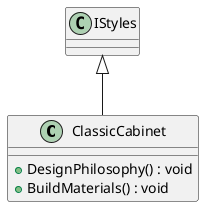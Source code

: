 @startuml
class ClassicCabinet {
    + DesignPhilosophy() : void
    + BuildMaterials() : void
}
IStyles <|-- ClassicCabinet
@enduml
